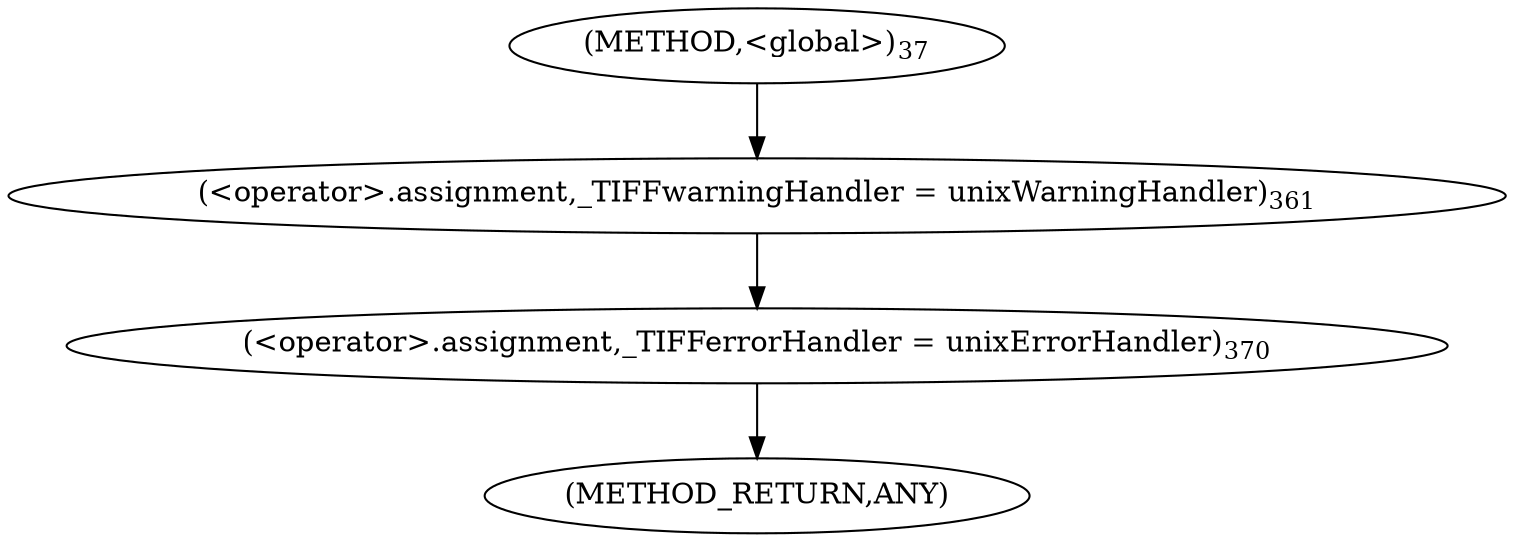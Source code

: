 digraph "&lt;global&gt;" {  
"34239" [label = <(&lt;operator&gt;.assignment,_TIFFwarningHandler = unixWarningHandler)<SUB>361</SUB>> ]
"34270" [label = <(&lt;operator&gt;.assignment,_TIFFerrorHandler = unixErrorHandler)<SUB>370</SUB>> ]
"33557" [label = <(METHOD,&lt;global&gt;)<SUB>37</SUB>> ]
"34273" [label = <(METHOD_RETURN,ANY)> ]
  "34239" -> "34270" 
  "34270" -> "34273" 
  "33557" -> "34239" 
}
